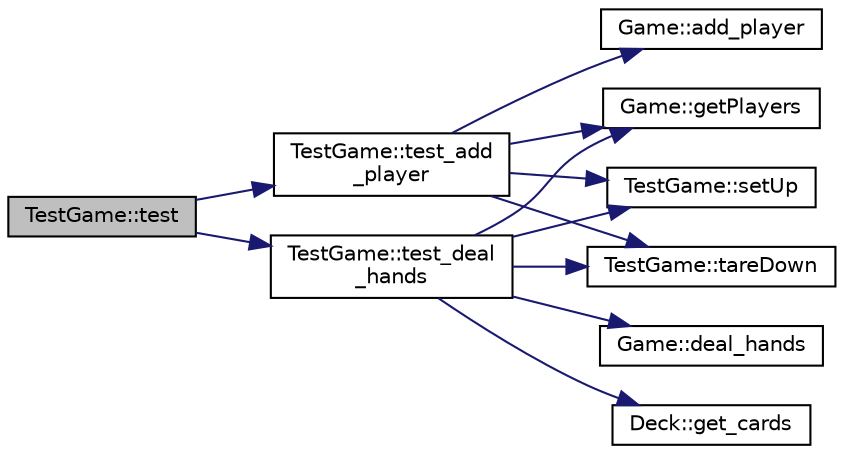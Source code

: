 digraph "TestGame::test"
{
 // INTERACTIVE_SVG=YES
 // LATEX_PDF_SIZE
  edge [fontname="Helvetica",fontsize="10",labelfontname="Helvetica",labelfontsize="10"];
  node [fontname="Helvetica",fontsize="10",shape=record];
  rankdir="LR";
  Node1 [label="TestGame::test",height=0.2,width=0.4,color="black", fillcolor="grey75", style="filled", fontcolor="black",tooltip=" "];
  Node1 -> Node2 [color="midnightblue",fontsize="10",style="solid",fontname="Helvetica"];
  Node2 [label="TestGame::test_add\l_player",height=0.2,width=0.4,color="black", fillcolor="white", style="filled",URL="$class_test_game.html#a832509695facca8c52d60125268a87c6",tooltip=" "];
  Node2 -> Node3 [color="midnightblue",fontsize="10",style="solid",fontname="Helvetica"];
  Node3 [label="Game::add_player",height=0.2,width=0.4,color="black", fillcolor="white", style="filled",URL="$class_game.html#a57916fe5cb55a85464371173571cf681",tooltip="Adds a player to the game."];
  Node2 -> Node4 [color="midnightblue",fontsize="10",style="solid",fontname="Helvetica"];
  Node4 [label="Game::getPlayers",height=0.2,width=0.4,color="black", fillcolor="white", style="filled",URL="$class_game.html#a57e5aef2f67e77929842fab7a78404ea",tooltip="Gets the players in the game."];
  Node2 -> Node5 [color="midnightblue",fontsize="10",style="solid",fontname="Helvetica"];
  Node5 [label="TestGame::setUp",height=0.2,width=0.4,color="black", fillcolor="white", style="filled",URL="$class_test_game.html#a9c9f90a680072ff864d9e477d49556f6",tooltip=" "];
  Node2 -> Node6 [color="midnightblue",fontsize="10",style="solid",fontname="Helvetica"];
  Node6 [label="TestGame::tareDown",height=0.2,width=0.4,color="black", fillcolor="white", style="filled",URL="$class_test_game.html#a13d625d428905ea6da2d23281f9a26b7",tooltip=" "];
  Node1 -> Node7 [color="midnightblue",fontsize="10",style="solid",fontname="Helvetica"];
  Node7 [label="TestGame::test_deal\l_hands",height=0.2,width=0.4,color="black", fillcolor="white", style="filled",URL="$class_test_game.html#ac97d4892a0c3798cb39bb96c2155aaea",tooltip=" "];
  Node7 -> Node8 [color="midnightblue",fontsize="10",style="solid",fontname="Helvetica"];
  Node8 [label="Game::deal_hands",height=0.2,width=0.4,color="black", fillcolor="white", style="filled",URL="$class_game.html#a5cc682e0e2c72be6768cdacc9aec26ae",tooltip="Deals the hands to the players."];
  Node7 -> Node9 [color="midnightblue",fontsize="10",style="solid",fontname="Helvetica"];
  Node9 [label="Deck::get_cards",height=0.2,width=0.4,color="black", fillcolor="white", style="filled",URL="$class_deck.html#a2fe0172048296260450a74035a34db9b",tooltip="Retrieves the current set of cards in the deck."];
  Node7 -> Node4 [color="midnightblue",fontsize="10",style="solid",fontname="Helvetica"];
  Node7 -> Node5 [color="midnightblue",fontsize="10",style="solid",fontname="Helvetica"];
  Node7 -> Node6 [color="midnightblue",fontsize="10",style="solid",fontname="Helvetica"];
}

